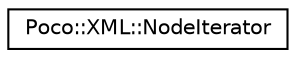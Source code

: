 digraph "Graphical Class Hierarchy"
{
 // LATEX_PDF_SIZE
  edge [fontname="Helvetica",fontsize="10",labelfontname="Helvetica",labelfontsize="10"];
  node [fontname="Helvetica",fontsize="10",shape=record];
  rankdir="LR";
  Node0 [label="Poco::XML::NodeIterator",height=0.2,width=0.4,color="black", fillcolor="white", style="filled",URL="$classPoco_1_1XML_1_1NodeIterator.html",tooltip=" "];
}
